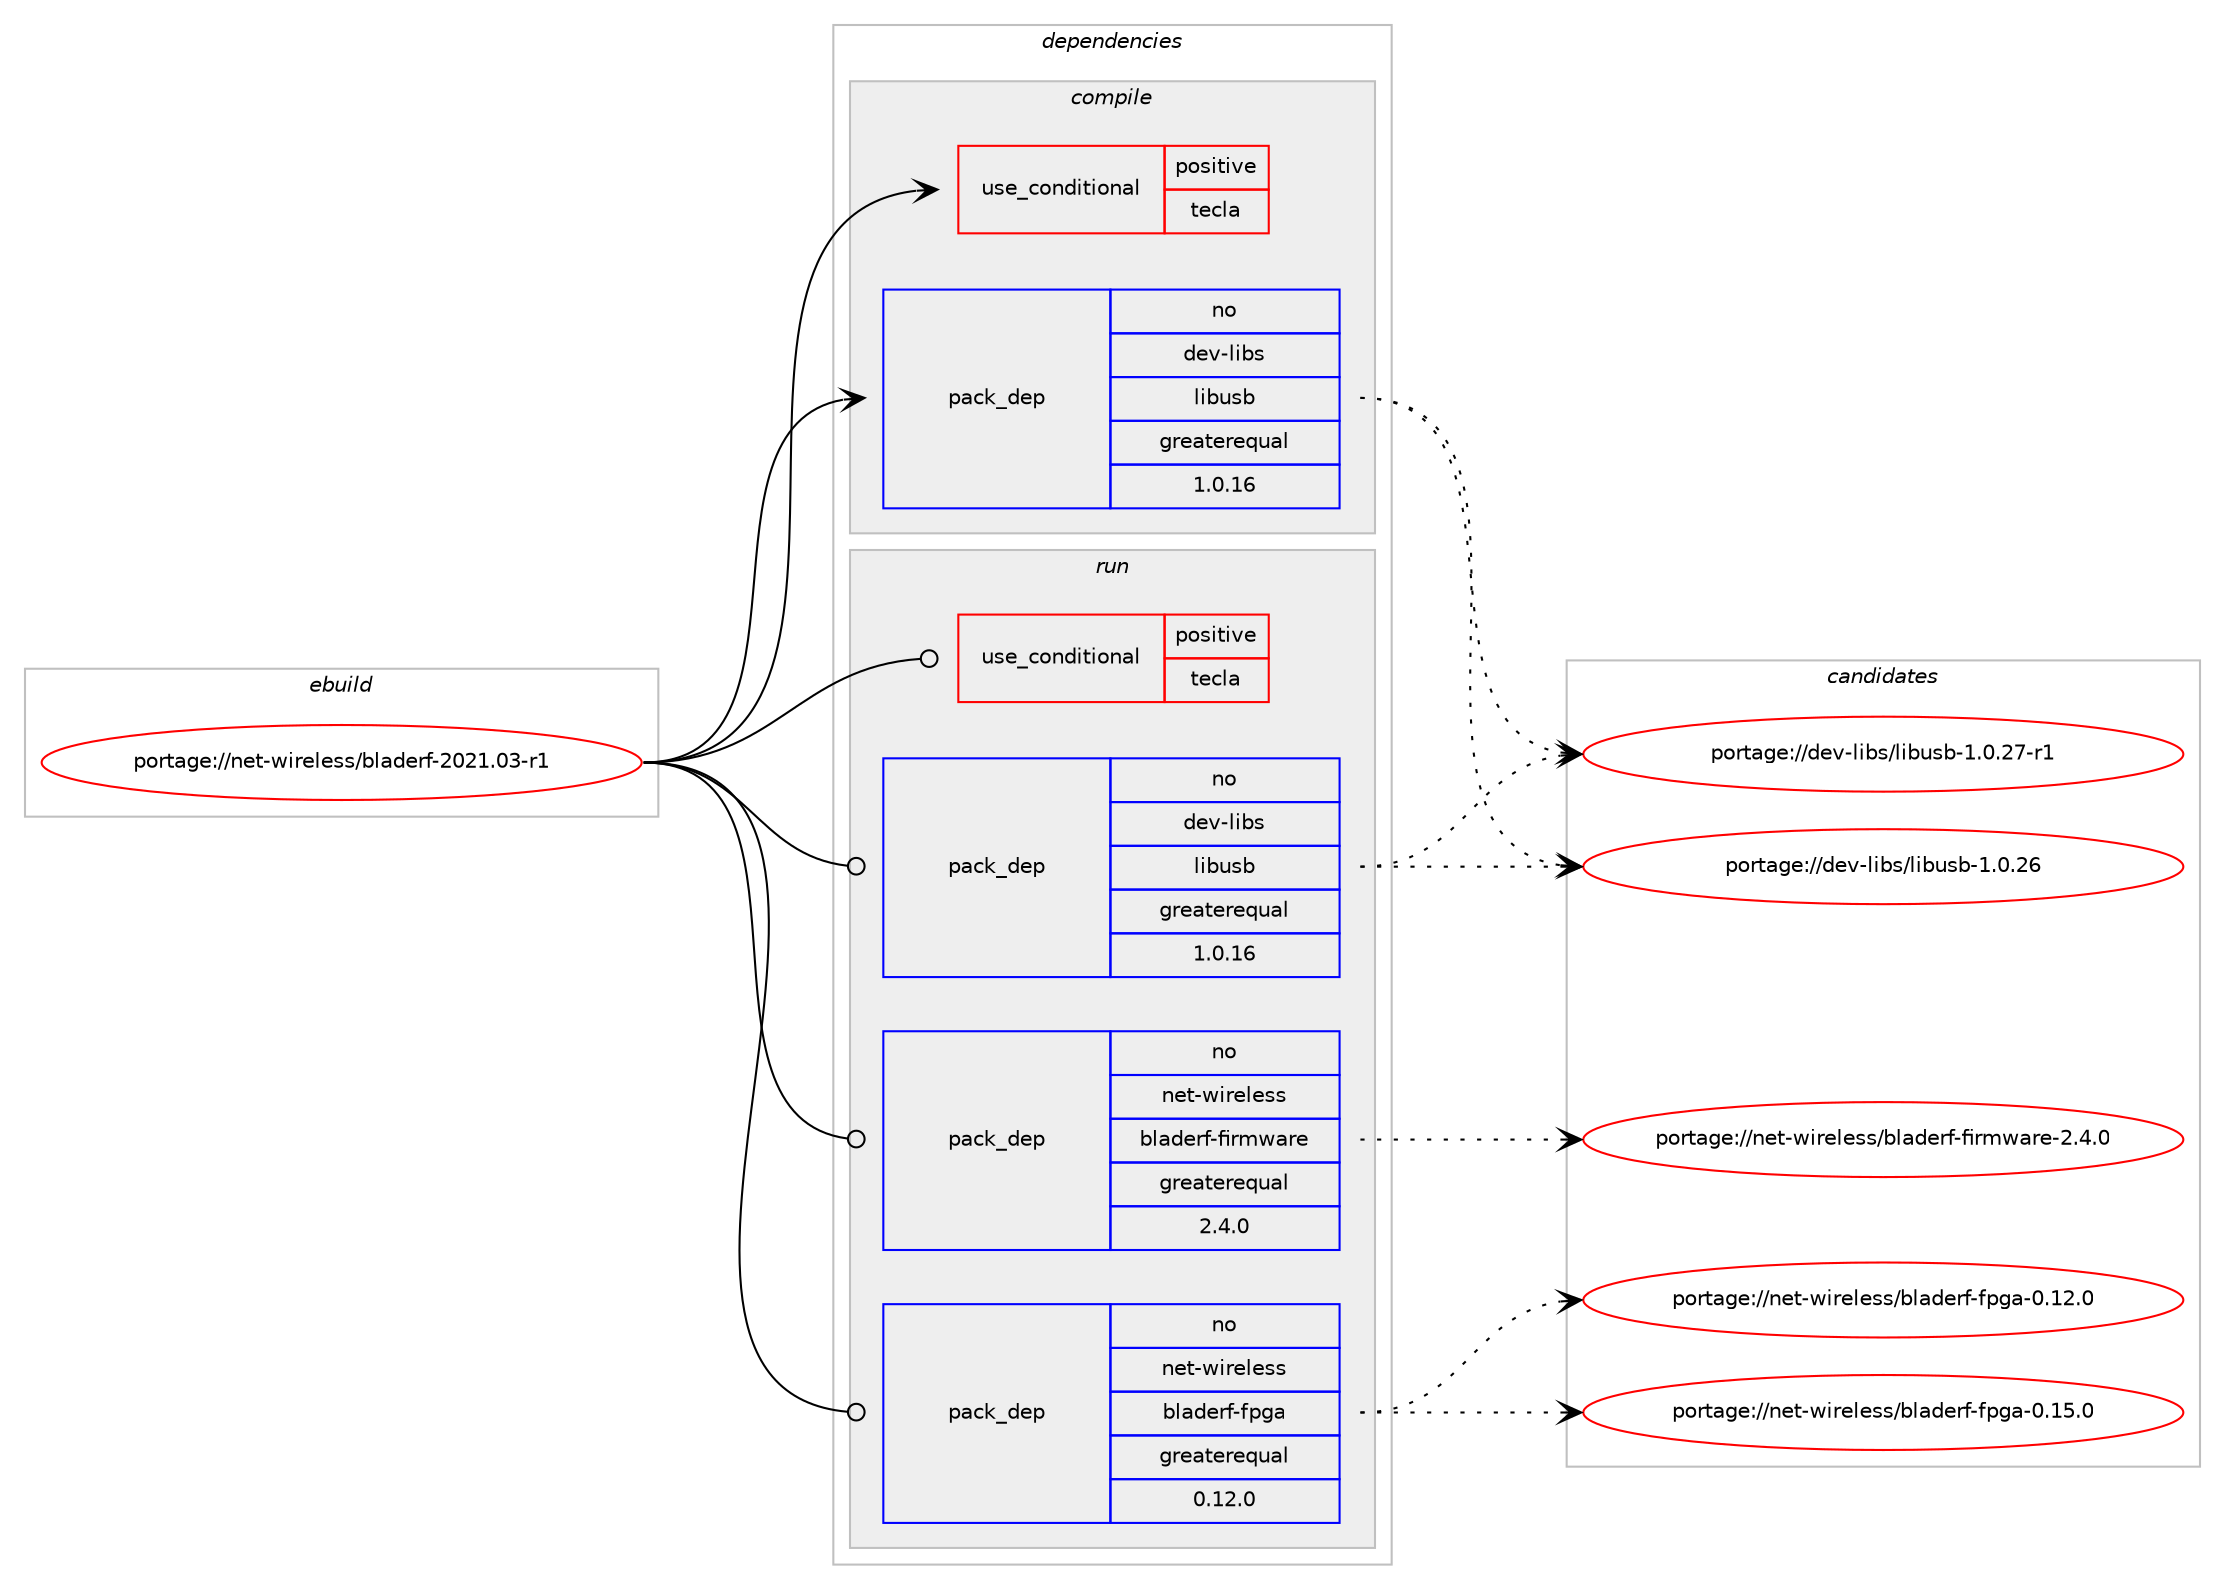 digraph prolog {

# *************
# Graph options
# *************

newrank=true;
concentrate=true;
compound=true;
graph [rankdir=LR,fontname=Helvetica,fontsize=10,ranksep=1.5];#, ranksep=2.5, nodesep=0.2];
edge  [arrowhead=vee];
node  [fontname=Helvetica,fontsize=10];

# **********
# The ebuild
# **********

subgraph cluster_leftcol {
color=gray;
rank=same;
label=<<i>ebuild</i>>;
id [label="portage://net-wireless/bladerf-2021.03-r1", color=red, width=4, href="../net-wireless/bladerf-2021.03-r1.svg"];
}

# ****************
# The dependencies
# ****************

subgraph cluster_midcol {
color=gray;
label=<<i>dependencies</i>>;
subgraph cluster_compile {
fillcolor="#eeeeee";
style=filled;
label=<<i>compile</i>>;
subgraph cond4260 {
dependency5563 [label=<<TABLE BORDER="0" CELLBORDER="1" CELLSPACING="0" CELLPADDING="4"><TR><TD ROWSPAN="3" CELLPADDING="10">use_conditional</TD></TR><TR><TD>positive</TD></TR><TR><TD>tecla</TD></TR></TABLE>>, shape=none, color=red];
# *** BEGIN UNKNOWN DEPENDENCY TYPE (TODO) ***
# dependency5563 -> package_dependency(portage://net-wireless/bladerf-2021.03-r1,install,no,dev-libs,libtecla,none,[,,],[],[])
# *** END UNKNOWN DEPENDENCY TYPE (TODO) ***

}
id:e -> dependency5563:w [weight=20,style="solid",arrowhead="vee"];
subgraph pack1252 {
dependency5564 [label=<<TABLE BORDER="0" CELLBORDER="1" CELLSPACING="0" CELLPADDING="4" WIDTH="220"><TR><TD ROWSPAN="6" CELLPADDING="30">pack_dep</TD></TR><TR><TD WIDTH="110">no</TD></TR><TR><TD>dev-libs</TD></TR><TR><TD>libusb</TD></TR><TR><TD>greaterequal</TD></TR><TR><TD>1.0.16</TD></TR></TABLE>>, shape=none, color=blue];
}
id:e -> dependency5564:w [weight=20,style="solid",arrowhead="vee"];
# *** BEGIN UNKNOWN DEPENDENCY TYPE (TODO) ***
# id -> package_dependency(portage://net-wireless/bladerf-2021.03-r1,install,no,virtual,pkgconfig,none,[,,],[],[])
# *** END UNKNOWN DEPENDENCY TYPE (TODO) ***

}
subgraph cluster_compileandrun {
fillcolor="#eeeeee";
style=filled;
label=<<i>compile and run</i>>;
}
subgraph cluster_run {
fillcolor="#eeeeee";
style=filled;
label=<<i>run</i>>;
subgraph cond4261 {
dependency5565 [label=<<TABLE BORDER="0" CELLBORDER="1" CELLSPACING="0" CELLPADDING="4"><TR><TD ROWSPAN="3" CELLPADDING="10">use_conditional</TD></TR><TR><TD>positive</TD></TR><TR><TD>tecla</TD></TR></TABLE>>, shape=none, color=red];
# *** BEGIN UNKNOWN DEPENDENCY TYPE (TODO) ***
# dependency5565 -> package_dependency(portage://net-wireless/bladerf-2021.03-r1,run,no,dev-libs,libtecla,none,[,,],[],[])
# *** END UNKNOWN DEPENDENCY TYPE (TODO) ***

}
id:e -> dependency5565:w [weight=20,style="solid",arrowhead="odot"];
subgraph pack1253 {
dependency5566 [label=<<TABLE BORDER="0" CELLBORDER="1" CELLSPACING="0" CELLPADDING="4" WIDTH="220"><TR><TD ROWSPAN="6" CELLPADDING="30">pack_dep</TD></TR><TR><TD WIDTH="110">no</TD></TR><TR><TD>dev-libs</TD></TR><TR><TD>libusb</TD></TR><TR><TD>greaterequal</TD></TR><TR><TD>1.0.16</TD></TR></TABLE>>, shape=none, color=blue];
}
id:e -> dependency5566:w [weight=20,style="solid",arrowhead="odot"];
subgraph pack1254 {
dependency5567 [label=<<TABLE BORDER="0" CELLBORDER="1" CELLSPACING="0" CELLPADDING="4" WIDTH="220"><TR><TD ROWSPAN="6" CELLPADDING="30">pack_dep</TD></TR><TR><TD WIDTH="110">no</TD></TR><TR><TD>net-wireless</TD></TR><TR><TD>bladerf-firmware</TD></TR><TR><TD>greaterequal</TD></TR><TR><TD>2.4.0</TD></TR></TABLE>>, shape=none, color=blue];
}
id:e -> dependency5567:w [weight=20,style="solid",arrowhead="odot"];
subgraph pack1255 {
dependency5568 [label=<<TABLE BORDER="0" CELLBORDER="1" CELLSPACING="0" CELLPADDING="4" WIDTH="220"><TR><TD ROWSPAN="6" CELLPADDING="30">pack_dep</TD></TR><TR><TD WIDTH="110">no</TD></TR><TR><TD>net-wireless</TD></TR><TR><TD>bladerf-fpga</TD></TR><TR><TD>greaterequal</TD></TR><TR><TD>0.12.0</TD></TR></TABLE>>, shape=none, color=blue];
}
id:e -> dependency5568:w [weight=20,style="solid",arrowhead="odot"];
}
}

# **************
# The candidates
# **************

subgraph cluster_choices {
rank=same;
color=gray;
label=<<i>candidates</i>>;

subgraph choice1252 {
color=black;
nodesep=1;
choice100101118451081059811547108105981171159845494648465054 [label="portage://dev-libs/libusb-1.0.26", color=red, width=4,href="../dev-libs/libusb-1.0.26.svg"];
choice1001011184510810598115471081059811711598454946484650554511449 [label="portage://dev-libs/libusb-1.0.27-r1", color=red, width=4,href="../dev-libs/libusb-1.0.27-r1.svg"];
dependency5564:e -> choice100101118451081059811547108105981171159845494648465054:w [style=dotted,weight="100"];
dependency5564:e -> choice1001011184510810598115471081059811711598454946484650554511449:w [style=dotted,weight="100"];
}
subgraph choice1253 {
color=black;
nodesep=1;
choice100101118451081059811547108105981171159845494648465054 [label="portage://dev-libs/libusb-1.0.26", color=red, width=4,href="../dev-libs/libusb-1.0.26.svg"];
choice1001011184510810598115471081059811711598454946484650554511449 [label="portage://dev-libs/libusb-1.0.27-r1", color=red, width=4,href="../dev-libs/libusb-1.0.27-r1.svg"];
dependency5566:e -> choice100101118451081059811547108105981171159845494648465054:w [style=dotted,weight="100"];
dependency5566:e -> choice1001011184510810598115471081059811711598454946484650554511449:w [style=dotted,weight="100"];
}
subgraph choice1254 {
color=black;
nodesep=1;
choice110101116451191051141011081011151154798108971001011141024510210511410911997114101455046524648 [label="portage://net-wireless/bladerf-firmware-2.4.0", color=red, width=4,href="../net-wireless/bladerf-firmware-2.4.0.svg"];
dependency5567:e -> choice110101116451191051141011081011151154798108971001011141024510210511410911997114101455046524648:w [style=dotted,weight="100"];
}
subgraph choice1255 {
color=black;
nodesep=1;
choice11010111645119105114101108101115115479810897100101114102451021121039745484649504648 [label="portage://net-wireless/bladerf-fpga-0.12.0", color=red, width=4,href="../net-wireless/bladerf-fpga-0.12.0.svg"];
choice11010111645119105114101108101115115479810897100101114102451021121039745484649534648 [label="portage://net-wireless/bladerf-fpga-0.15.0", color=red, width=4,href="../net-wireless/bladerf-fpga-0.15.0.svg"];
dependency5568:e -> choice11010111645119105114101108101115115479810897100101114102451021121039745484649504648:w [style=dotted,weight="100"];
dependency5568:e -> choice11010111645119105114101108101115115479810897100101114102451021121039745484649534648:w [style=dotted,weight="100"];
}
}

}
